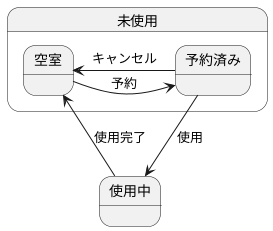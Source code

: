 @startuml 演習6-2
'left to right direction
state 未使用{
      空室-right->予約済み : 予約
      予約済み-left-> 空室 : キャンセル
}
予約済み -down->使用中 : 使用
使用中-up-> 空室 : 使用完了
@enduml